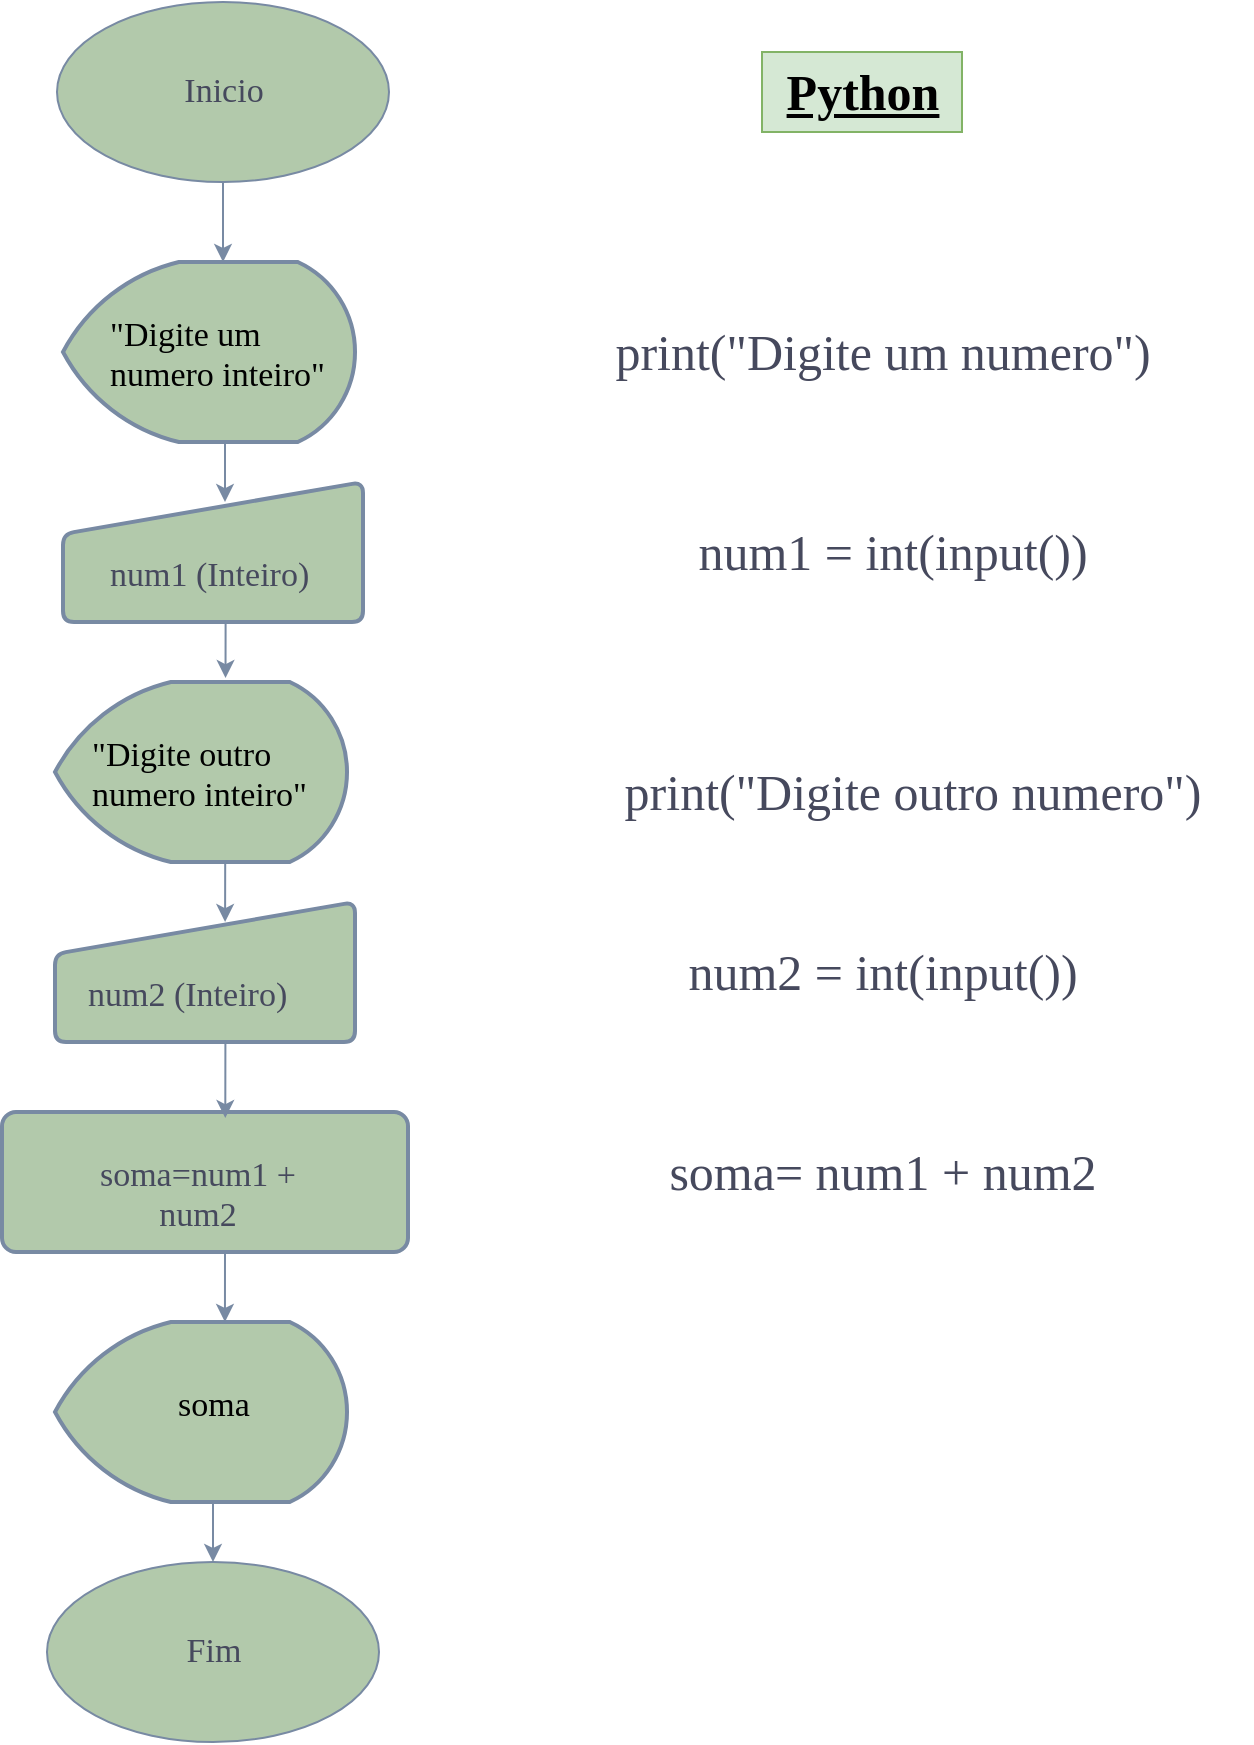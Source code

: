 <mxfile version="24.7.17">
  <diagram id="lY5VT98dAd1EK0WhE_sf" name="Page-2">
    <mxGraphModel dx="1533" dy="887" grid="1" gridSize="10" guides="1" tooltips="1" connect="1" arrows="1" fold="1" page="1" pageScale="1" pageWidth="827" pageHeight="1169" math="0" shadow="0">
      <root>
        <mxCell id="0" />
        <mxCell id="1" parent="0" />
        <mxCell id="djg5CImKxkGWJsq5V7vE-25" style="edgeStyle=orthogonalEdgeStyle;rounded=0;orthogonalLoop=1;jettySize=auto;html=1;exitX=0.5;exitY=1;exitDx=0;exitDy=0;entryX=0.548;entryY=0;entryDx=0;entryDy=0;entryPerimeter=0;labelBackgroundColor=none;strokeColor=#788AA3;fontColor=default;" edge="1" parent="1" source="djg5CImKxkGWJsq5V7vE-1" target="djg5CImKxkGWJsq5V7vE-3">
          <mxGeometry relative="1" as="geometry">
            <mxPoint x="260.5" y="150" as="targetPoint" />
          </mxGeometry>
        </mxCell>
        <mxCell id="djg5CImKxkGWJsq5V7vE-1" value="&lt;span style=&quot;font-family: Georgia; font-size: 17px;&quot;&gt;Inicio&lt;/span&gt;" style="ellipse;whiteSpace=wrap;html=1;labelBackgroundColor=none;fillColor=#B2C9AB;strokeColor=#788AA3;fontColor=#46495D;" vertex="1" parent="1">
          <mxGeometry x="177.5" y="30" width="166" height="90" as="geometry" />
        </mxCell>
        <mxCell id="djg5CImKxkGWJsq5V7vE-3" value="" style="strokeWidth=2;html=1;shape=mxgraph.flowchart.display;whiteSpace=wrap;labelBackgroundColor=none;fillColor=#B2C9AB;strokeColor=#788AA3;fontColor=#46495D;" vertex="1" parent="1">
          <mxGeometry x="180.5" y="160" width="146" height="90" as="geometry" />
        </mxCell>
        <mxCell id="djg5CImKxkGWJsq5V7vE-4" value="" style="html=1;strokeWidth=2;shape=manualInput;whiteSpace=wrap;rounded=1;size=26;arcSize=11;labelBackgroundColor=none;fillColor=#B2C9AB;strokeColor=#788AA3;fontColor=#46495D;" vertex="1" parent="1">
          <mxGeometry x="180.5" y="270" width="150" height="70" as="geometry" />
        </mxCell>
        <mxCell id="djg5CImKxkGWJsq5V7vE-8" value="" style="rounded=1;whiteSpace=wrap;html=1;absoluteArcSize=1;arcSize=14;strokeWidth=2;labelBackgroundColor=none;fillColor=#B2C9AB;strokeColor=#788AA3;fontColor=#46495D;" vertex="1" parent="1">
          <mxGeometry x="150" y="585" width="203" height="70" as="geometry" />
        </mxCell>
        <mxCell id="djg5CImKxkGWJsq5V7vE-11" value="&lt;span style=&quot;color: rgb(0, 0, 0); font-family: Georgia; font-size: 17px; font-style: normal; font-variant-ligatures: normal; font-variant-caps: normal; font-weight: 400; letter-spacing: normal; orphans: 2; text-align: center; text-indent: 0px; text-transform: none; widows: 2; word-spacing: 0px; -webkit-text-stroke-width: 0px; white-space: normal; text-decoration-thickness: initial; text-decoration-style: initial; text-decoration-color: initial; float: none; display: inline !important;&quot;&gt;&quot;Digite um&lt;/span&gt;&lt;div&gt;&lt;span style=&quot;color: rgb(0, 0, 0); font-family: Georgia; font-size: 17px; font-style: normal; font-variant-ligatures: normal; font-variant-caps: normal; font-weight: 400; letter-spacing: normal; orphans: 2; text-align: center; text-indent: 0px; text-transform: none; widows: 2; word-spacing: 0px; -webkit-text-stroke-width: 0px; white-space: normal; text-decoration-thickness: initial; text-decoration-style: initial; text-decoration-color: initial; float: none; display: inline !important;&quot;&gt;numero inteiro&quot;&lt;/span&gt;&lt;/div&gt;" style="text;whiteSpace=wrap;html=1;labelBackgroundColor=none;fontColor=#46495D;" vertex="1" parent="1">
          <mxGeometry x="201.5" y="180" width="140" height="40" as="geometry" />
        </mxCell>
        <mxCell id="djg5CImKxkGWJsq5V7vE-12" value="&lt;span style=&quot;font-family: Georgia; font-size: 17px;&quot;&gt;Fim&lt;/span&gt;" style="ellipse;whiteSpace=wrap;html=1;labelBackgroundColor=none;fillColor=#B2C9AB;strokeColor=#788AA3;fontColor=#46495D;" vertex="1" parent="1">
          <mxGeometry x="172.5" y="810" width="166" height="90" as="geometry" />
        </mxCell>
        <mxCell id="djg5CImKxkGWJsq5V7vE-13" value="" style="strokeWidth=2;html=1;shape=mxgraph.flowchart.display;whiteSpace=wrap;labelBackgroundColor=none;fillColor=#B2C9AB;strokeColor=#788AA3;fontColor=#46495D;" vertex="1" parent="1">
          <mxGeometry x="176.5" y="370" width="146" height="90" as="geometry" />
        </mxCell>
        <mxCell id="djg5CImKxkGWJsq5V7vE-14" value="" style="html=1;strokeWidth=2;shape=manualInput;whiteSpace=wrap;rounded=1;size=26;arcSize=11;labelBackgroundColor=none;fillColor=#B2C9AB;strokeColor=#788AA3;fontColor=#46495D;" vertex="1" parent="1">
          <mxGeometry x="176.5" y="480" width="150" height="70" as="geometry" />
        </mxCell>
        <mxCell id="djg5CImKxkGWJsq5V7vE-15" value="&lt;span style=&quot;color: rgb(0, 0, 0); font-family: Georgia; font-size: 17px; font-style: normal; font-variant-ligatures: normal; font-variant-caps: normal; font-weight: 400; letter-spacing: normal; orphans: 2; text-align: center; text-indent: 0px; text-transform: none; widows: 2; word-spacing: 0px; -webkit-text-stroke-width: 0px; white-space: normal; text-decoration-thickness: initial; text-decoration-style: initial; text-decoration-color: initial; float: none; display: inline !important;&quot;&gt;&quot;Digite outro&lt;/span&gt;&lt;div&gt;&lt;span style=&quot;color: rgb(0, 0, 0); font-family: Georgia; font-size: 17px; font-style: normal; font-variant-ligatures: normal; font-variant-caps: normal; font-weight: 400; letter-spacing: normal; orphans: 2; text-align: center; text-indent: 0px; text-transform: none; widows: 2; word-spacing: 0px; -webkit-text-stroke-width: 0px; white-space: normal; text-decoration-thickness: initial; text-decoration-style: initial; text-decoration-color: initial; float: none; display: inline !important;&quot;&gt;numero inteiro&quot;&lt;/span&gt;&lt;/div&gt;" style="text;whiteSpace=wrap;html=1;labelBackgroundColor=none;fontColor=#46495D;" vertex="1" parent="1">
          <mxGeometry x="192.5" y="390" width="130" height="30" as="geometry" />
        </mxCell>
        <mxCell id="djg5CImKxkGWJsq5V7vE-30" style="edgeStyle=orthogonalEdgeStyle;rounded=0;orthogonalLoop=1;jettySize=auto;html=1;exitX=0.5;exitY=1;exitDx=0;exitDy=0;entryX=0.584;entryY=-0.022;entryDx=0;entryDy=0;entryPerimeter=0;labelBackgroundColor=none;strokeColor=#788AA3;fontColor=default;" edge="1" parent="1" source="djg5CImKxkGWJsq5V7vE-16" target="djg5CImKxkGWJsq5V7vE-13">
          <mxGeometry relative="1" as="geometry">
            <mxPoint x="261.5" y="360" as="targetPoint" />
          </mxGeometry>
        </mxCell>
        <mxCell id="djg5CImKxkGWJsq5V7vE-16" value="&lt;div style=&quot;text-align: center;&quot;&gt;&lt;font face=&quot;Georgia&quot;&gt;&lt;span style=&quot;font-size: 17px;&quot;&gt;num1 (Inteiro)&lt;/span&gt;&lt;/font&gt;&lt;/div&gt;" style="text;whiteSpace=wrap;html=1;labelBackgroundColor=none;fontColor=#46495D;" vertex="1" parent="1">
          <mxGeometry x="201.5" y="300" width="140" height="40" as="geometry" />
        </mxCell>
        <mxCell id="djg5CImKxkGWJsq5V7vE-17" value="&lt;div style=&quot;text-align: center;&quot;&gt;&lt;font face=&quot;Georgia&quot;&gt;&lt;span style=&quot;font-size: 17px;&quot;&gt;num2 (Inteiro)&lt;/span&gt;&lt;/font&gt;&lt;/div&gt;" style="text;whiteSpace=wrap;html=1;labelBackgroundColor=none;fontColor=#46495D;" vertex="1" parent="1">
          <mxGeometry x="190.5" y="510" width="140" height="40" as="geometry" />
        </mxCell>
        <mxCell id="djg5CImKxkGWJsq5V7vE-18" value="&lt;div style=&quot;text-align: center;&quot;&gt;&lt;span style=&quot;font-family: Georgia; font-size: 17px;&quot;&gt;soma=num1 + num2&lt;/span&gt;&lt;br&gt;&lt;/div&gt;" style="text;whiteSpace=wrap;html=1;labelBackgroundColor=none;fontColor=#46495D;" vertex="1" parent="1">
          <mxGeometry x="176.5" y="600" width="140" height="40" as="geometry" />
        </mxCell>
        <mxCell id="djg5CImKxkGWJsq5V7vE-40" style="edgeStyle=orthogonalEdgeStyle;rounded=0;orthogonalLoop=1;jettySize=auto;html=1;exitX=0.5;exitY=1;exitDx=0;exitDy=0;exitPerimeter=0;entryX=0.5;entryY=0;entryDx=0;entryDy=0;labelBackgroundColor=none;strokeColor=#788AA3;fontColor=default;" edge="1" parent="1" source="djg5CImKxkGWJsq5V7vE-19" target="djg5CImKxkGWJsq5V7vE-12">
          <mxGeometry relative="1" as="geometry" />
        </mxCell>
        <mxCell id="djg5CImKxkGWJsq5V7vE-19" value="" style="strokeWidth=2;html=1;shape=mxgraph.flowchart.display;whiteSpace=wrap;labelBackgroundColor=none;fillColor=#B2C9AB;strokeColor=#788AA3;fontColor=#46495D;" vertex="1" parent="1">
          <mxGeometry x="176.5" y="690" width="146" height="90" as="geometry" />
        </mxCell>
        <mxCell id="djg5CImKxkGWJsq5V7vE-21" value="&lt;span style=&quot;color: rgb(0, 0, 0); font-family: Georgia; font-size: 17px; font-style: normal; font-variant-ligatures: normal; font-variant-caps: normal; font-weight: 400; letter-spacing: normal; orphans: 2; text-align: center; text-indent: 0px; text-transform: none; widows: 2; word-spacing: 0px; -webkit-text-stroke-width: 0px; white-space: normal; text-decoration-thickness: initial; text-decoration-style: initial; text-decoration-color: initial; float: none; display: inline !important;&quot;&gt;soma&lt;/span&gt;" style="text;whiteSpace=wrap;html=1;labelBackgroundColor=none;fontColor=#46495D;" vertex="1" parent="1">
          <mxGeometry x="235.5" y="715" width="50" height="40" as="geometry" />
        </mxCell>
        <mxCell id="djg5CImKxkGWJsq5V7vE-26" style="edgeStyle=orthogonalEdgeStyle;rounded=0;orthogonalLoop=1;jettySize=auto;html=1;exitX=0.5;exitY=1;exitDx=0;exitDy=0;exitPerimeter=0;entryX=0.54;entryY=0.143;entryDx=0;entryDy=0;entryPerimeter=0;labelBackgroundColor=none;strokeColor=#788AA3;fontColor=default;" edge="1" parent="1" source="djg5CImKxkGWJsq5V7vE-3" target="djg5CImKxkGWJsq5V7vE-4">
          <mxGeometry relative="1" as="geometry" />
        </mxCell>
        <mxCell id="djg5CImKxkGWJsq5V7vE-35" style="edgeStyle=orthogonalEdgeStyle;rounded=0;orthogonalLoop=1;jettySize=auto;html=1;exitX=0.5;exitY=1;exitDx=0;exitDy=0;exitPerimeter=0;entryX=0.567;entryY=0.143;entryDx=0;entryDy=0;entryPerimeter=0;labelBackgroundColor=none;strokeColor=#788AA3;fontColor=default;" edge="1" parent="1" source="djg5CImKxkGWJsq5V7vE-13" target="djg5CImKxkGWJsq5V7vE-14">
          <mxGeometry relative="1" as="geometry" />
        </mxCell>
        <mxCell id="djg5CImKxkGWJsq5V7vE-37" style="edgeStyle=orthogonalEdgeStyle;rounded=0;orthogonalLoop=1;jettySize=auto;html=1;exitX=0.5;exitY=1;exitDx=0;exitDy=0;entryX=0.55;entryY=0.043;entryDx=0;entryDy=0;entryPerimeter=0;labelBackgroundColor=none;strokeColor=#788AA3;fontColor=default;" edge="1" parent="1" source="djg5CImKxkGWJsq5V7vE-17" target="djg5CImKxkGWJsq5V7vE-8">
          <mxGeometry relative="1" as="geometry" />
        </mxCell>
        <mxCell id="djg5CImKxkGWJsq5V7vE-39" style="edgeStyle=orthogonalEdgeStyle;rounded=0;orthogonalLoop=1;jettySize=auto;html=1;exitX=0.5;exitY=1;exitDx=0;exitDy=0;entryX=0.582;entryY=0;entryDx=0;entryDy=0;entryPerimeter=0;labelBackgroundColor=none;strokeColor=#788AA3;fontColor=default;" edge="1" parent="1" source="djg5CImKxkGWJsq5V7vE-8" target="djg5CImKxkGWJsq5V7vE-19">
          <mxGeometry relative="1" as="geometry" />
        </mxCell>
        <mxCell id="djg5CImKxkGWJsq5V7vE-41" value="&lt;font face=&quot;Georgia&quot; style=&quot;font-size: 25px;&quot;&gt;&lt;span style=&quot;font-size: 25px;&quot;&gt;Python&lt;/span&gt;&lt;/font&gt;" style="text;html=1;align=center;verticalAlign=middle;resizable=0;points=[];autosize=1;strokeColor=#82b366;fillColor=#d5e8d4;fontSize=25;fontStyle=5" vertex="1" parent="1">
          <mxGeometry x="530" y="55" width="100" height="40" as="geometry" />
        </mxCell>
        <mxCell id="djg5CImKxkGWJsq5V7vE-42" value="&lt;font face=&quot;Georgia&quot; style=&quot;font-size: 25px;&quot;&gt;&lt;span style=&quot;font-size: 25px;&quot;&gt;print(&quot;Digite um numero&quot;)&lt;/span&gt;&lt;/font&gt;" style="text;html=1;align=center;verticalAlign=middle;resizable=0;points=[];autosize=1;strokeColor=none;fillColor=none;fontColor=#46495D;fontSize=25;" vertex="1" parent="1">
          <mxGeometry x="430" y="185" width="320" height="40" as="geometry" />
        </mxCell>
        <mxCell id="djg5CImKxkGWJsq5V7vE-43" value="&lt;font face=&quot;Georgia&quot; style=&quot;font-size: 25px;&quot;&gt;&lt;span style=&quot;font-size: 25px;&quot;&gt;print(&quot;Digite outro numero&quot;)&lt;/span&gt;&lt;/font&gt;" style="text;html=1;align=center;verticalAlign=middle;resizable=0;points=[];autosize=1;strokeColor=none;fillColor=none;fontColor=#46495D;fontSize=25;" vertex="1" parent="1">
          <mxGeometry x="435" y="405" width="340" height="40" as="geometry" />
        </mxCell>
        <mxCell id="djg5CImKxkGWJsq5V7vE-44" value="&lt;font face=&quot;Georgia&quot; style=&quot;font-size: 25px;&quot;&gt;&lt;span style=&quot;font-size: 25px;&quot;&gt;num1 = int(input())&lt;/span&gt;&lt;/font&gt;" style="text;html=1;align=center;verticalAlign=middle;resizable=0;points=[];autosize=1;strokeColor=none;fillColor=none;fontColor=#46495D;fontSize=25;" vertex="1" parent="1">
          <mxGeometry x="475" y="285" width="240" height="40" as="geometry" />
        </mxCell>
        <mxCell id="djg5CImKxkGWJsq5V7vE-45" value="&lt;font face=&quot;Georgia&quot; style=&quot;font-size: 25px;&quot;&gt;&lt;span style=&quot;font-size: 25px;&quot;&gt;num2 = int(input())&lt;/span&gt;&lt;/font&gt;" style="text;html=1;align=center;verticalAlign=middle;resizable=0;points=[];autosize=1;strokeColor=none;fillColor=none;fontColor=#46495D;fontSize=25;" vertex="1" parent="1">
          <mxGeometry x="470" y="495" width="240" height="40" as="geometry" />
        </mxCell>
        <mxCell id="djg5CImKxkGWJsq5V7vE-46" value="&lt;font face=&quot;Georgia&quot; style=&quot;font-size: 25px;&quot;&gt;&lt;span style=&quot;font-size: 25px;&quot;&gt;soma= num1 + num2&lt;/span&gt;&lt;/font&gt;" style="text;html=1;align=center;verticalAlign=middle;resizable=0;points=[];autosize=1;strokeColor=none;fillColor=none;fontColor=#46495D;fontSize=25;" vertex="1" parent="1">
          <mxGeometry x="460" y="595" width="260" height="40" as="geometry" />
        </mxCell>
      </root>
    </mxGraphModel>
  </diagram>
</mxfile>
